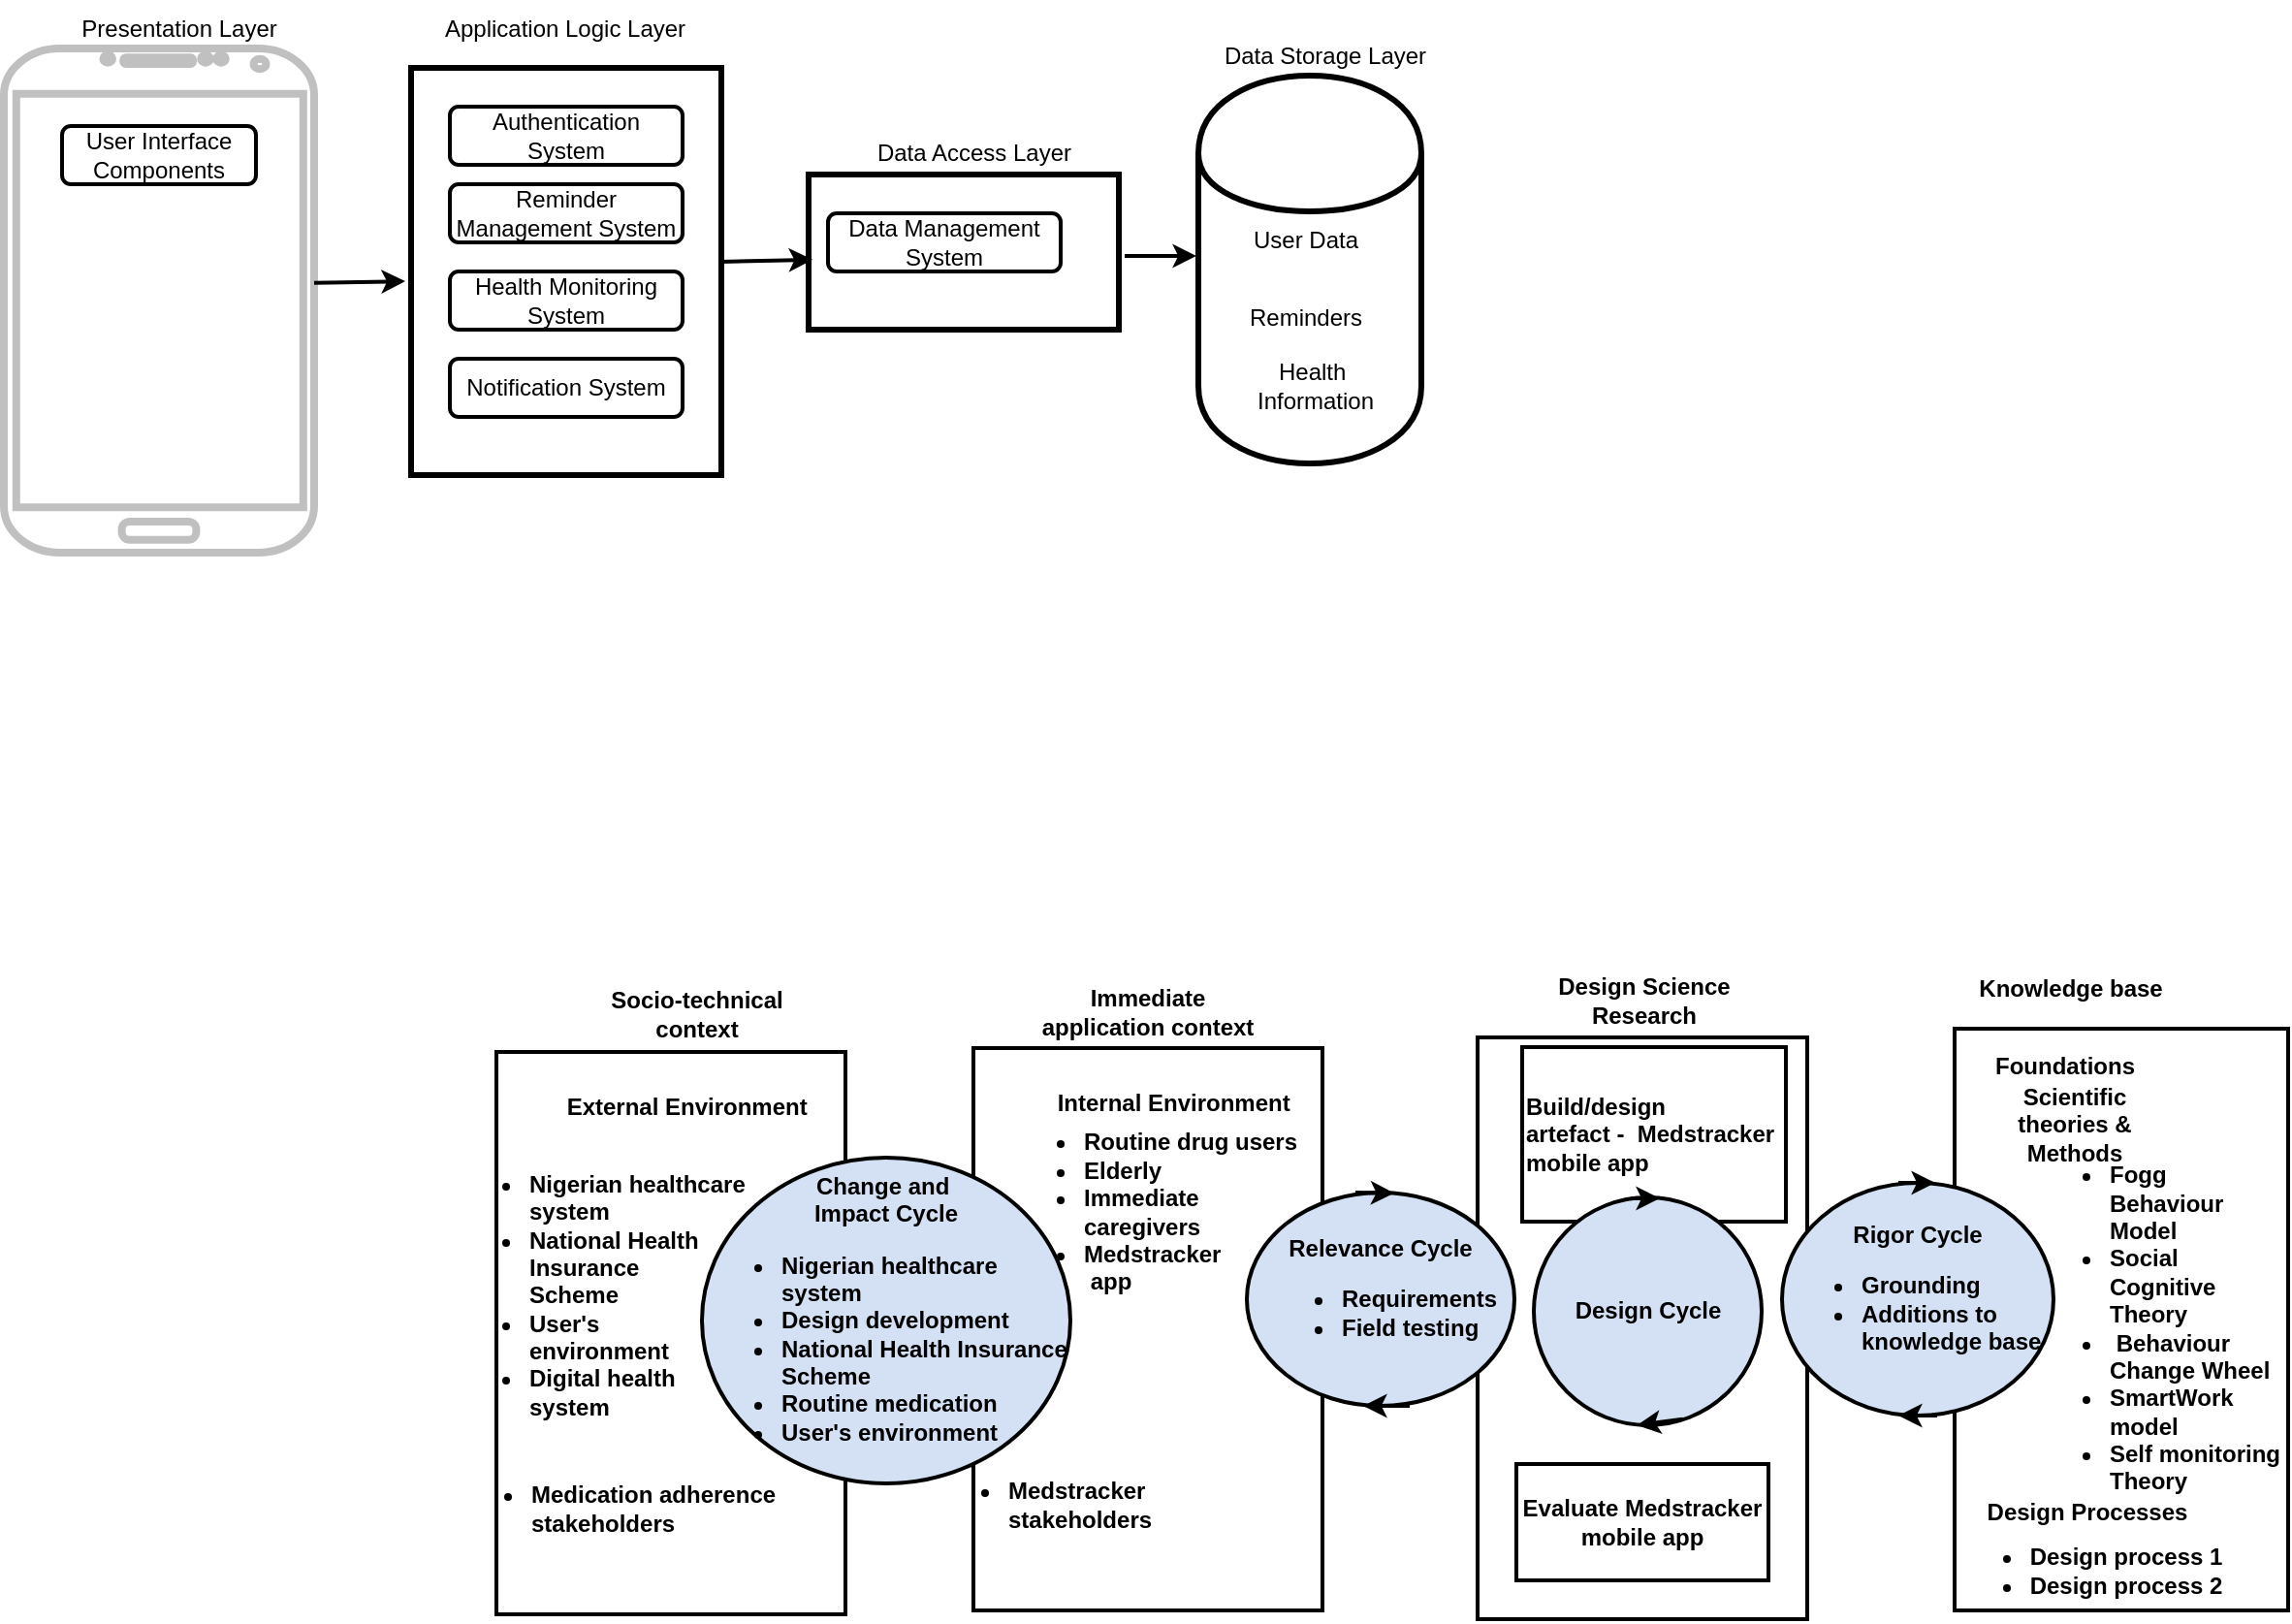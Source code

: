 <mxfile version="24.8.3">
  <diagram name="Page-1" id="1RSFyK-ghDekRqxU1ytw">
    <mxGraphModel dx="872" dy="469" grid="1" gridSize="10" guides="1" tooltips="1" connect="1" arrows="1" fold="1" page="1" pageScale="1" pageWidth="827" pageHeight="1169" math="0" shadow="0">
      <root>
        <mxCell id="0" />
        <mxCell id="1" parent="0" />
        <mxCell id="EIhTluIvStcYQ6RKQqzi-13" value="" style="verticalLabelPosition=bottom;verticalAlign=top;html=1;shadow=0;dashed=0;strokeWidth=4;shape=mxgraph.android.phone2;strokeColor=#c0c0c0;" vertex="1" parent="1">
          <mxGeometry x="50" y="120" width="160" height="260" as="geometry" />
        </mxCell>
        <mxCell id="EIhTluIvStcYQ6RKQqzi-22" value="" style="ellipse;whiteSpace=wrap;html=1;align=center;aspect=fixed;fillColor=none;strokeColor=none;resizable=0;perimeter=centerPerimeter;rotatable=0;allowArrows=0;points=[];outlineConnect=1;" vertex="1" parent="1">
          <mxGeometry x="475" y="235" width="10" height="10" as="geometry" />
        </mxCell>
        <mxCell id="EIhTluIvStcYQ6RKQqzi-24" value="" style="ellipse;whiteSpace=wrap;html=1;align=center;aspect=fixed;fillColor=none;strokeColor=none;resizable=0;perimeter=centerPerimeter;rotatable=0;allowArrows=0;points=[];outlineConnect=1;" vertex="1" parent="1">
          <mxGeometry x="505" y="215" width="10" height="10" as="geometry" />
        </mxCell>
        <mxCell id="EIhTluIvStcYQ6RKQqzi-28" value="User Interface Components" style="rounded=1;whiteSpace=wrap;html=1;strokeWidth=2;" vertex="1" parent="1">
          <mxGeometry x="80" y="160" width="100" height="30" as="geometry" />
        </mxCell>
        <mxCell id="EIhTluIvStcYQ6RKQqzi-31" value="" style="verticalLabelPosition=bottom;verticalAlign=top;html=1;shape=mxgraph.basic.rect;fillColor2=none;strokeWidth=3;size=20;indent=5;" vertex="1" parent="1">
          <mxGeometry x="260" y="130" width="160" height="210" as="geometry" />
        </mxCell>
        <mxCell id="EIhTluIvStcYQ6RKQqzi-33" value="Reminder Management System" style="rounded=1;whiteSpace=wrap;html=1;strokeWidth=2;" vertex="1" parent="1">
          <mxGeometry x="280" y="190" width="120" height="30" as="geometry" />
        </mxCell>
        <mxCell id="EIhTluIvStcYQ6RKQqzi-34" value="Authentication System" style="rounded=1;whiteSpace=wrap;html=1;strokeWidth=2;" vertex="1" parent="1">
          <mxGeometry x="280" y="150" width="120" height="30" as="geometry" />
        </mxCell>
        <mxCell id="EIhTluIvStcYQ6RKQqzi-35" value="Health Monitoring System&lt;span style=&quot;color: rgba(0, 0, 0, 0); font-family: monospace; font-size: 0px; text-align: start; text-wrap-mode: nowrap;&quot;&gt;%3CmxGraphModel%3E%3Croot%3E%3CmxCell%20id%3D%220%22%2F%3E%3CmxCell%20id%3D%221%22%20parent%3D%220%22%2F%3E%3CmxCell%20id%3D%222%22%20value%3D%22reminder%20management%22%20style%3D%22rounded%3D1%3BwhiteSpace%3Dwrap%3Bhtml%3D1%3B%22%20vertex%3D%221%22%20parent%3D%221%22%3E%3CmxGeometry%20x%3D%22280%22%20y%3D%22190%22%20width%3D%22120%22%20height%3D%2230%22%20as%3D%22geometry%22%2F%3E%3C%2FmxCell%3E%3C%2Froot%3E%3C%2FmxGraphModel%3E&lt;/span&gt;&lt;span style=&quot;color: rgba(0, 0, 0, 0); font-family: monospace; font-size: 0px; text-align: start; text-wrap-mode: nowrap;&quot;&gt;%3CmxGraphModel%3E%3Croot%3E%3CmxCell%20id%3D%220%22%2F%3E%3CmxCell%20id%3D%221%22%20parent%3D%220%22%2F%3E%3CmxCell%20id%3D%222%22%20value%3D%22reminder%20management%22%20style%3D%22rounded%3D1%3BwhiteSpace%3Dwrap%3Bhtml%3D1%3B%22%20vertex%3D%221%22%20parent%3D%221%22%3E%3CmxGeometry%20x%3D%22280%22%20y%3D%22190%22%20width%3D%22120%22%20height%3D%2230%22%20as%3D%22geometry%22%2F%3E%3C%2FmxCell%3E%3C%2Froot%3E%3C%2FmxGraphModel%3E S&amp;nbsp;&lt;/span&gt;" style="rounded=1;whiteSpace=wrap;html=1;strokeWidth=2;" vertex="1" parent="1">
          <mxGeometry x="280" y="235" width="120" height="30" as="geometry" />
        </mxCell>
        <mxCell id="EIhTluIvStcYQ6RKQqzi-36" value="Notification System" style="rounded=1;whiteSpace=wrap;html=1;strokeWidth=2;" vertex="1" parent="1">
          <mxGeometry x="280" y="280" width="120" height="30" as="geometry" />
        </mxCell>
        <mxCell id="EIhTluIvStcYQ6RKQqzi-37" value="" style="verticalLabelPosition=bottom;verticalAlign=top;html=1;shape=mxgraph.basic.rect;fillColor2=none;strokeWidth=3;size=20;indent=5;" vertex="1" parent="1">
          <mxGeometry x="465" y="185" width="160" height="80" as="geometry" />
        </mxCell>
        <mxCell id="EIhTluIvStcYQ6RKQqzi-39" value="Data Management System" style="rounded=1;whiteSpace=wrap;html=1;strokeWidth=2;" vertex="1" parent="1">
          <mxGeometry x="475" y="205" width="120" height="30" as="geometry" />
        </mxCell>
        <mxCell id="EIhTluIvStcYQ6RKQqzi-41" value="Data Storage Layer" style="text;html=1;align=center;verticalAlign=middle;resizable=0;points=[];autosize=1;strokeColor=none;fillColor=none;" vertex="1" parent="1">
          <mxGeometry x="666" y="109" width="130" height="30" as="geometry" />
        </mxCell>
        <mxCell id="EIhTluIvStcYQ6RKQqzi-47" value="Data Access Layer" style="text;html=1;align=center;verticalAlign=middle;resizable=0;points=[];autosize=1;strokeColor=none;fillColor=none;" vertex="1" parent="1">
          <mxGeometry x="490" y="159" width="120" height="30" as="geometry" />
        </mxCell>
        <mxCell id="EIhTluIvStcYQ6RKQqzi-48" value="Application Logic Layer" style="text;html=1;align=center;verticalAlign=middle;resizable=0;points=[];autosize=1;strokeColor=none;fillColor=none;" vertex="1" parent="1">
          <mxGeometry x="264" y="95" width="150" height="30" as="geometry" />
        </mxCell>
        <mxCell id="EIhTluIvStcYQ6RKQqzi-49" value="Presentation Layer" style="text;html=1;align=center;verticalAlign=middle;resizable=0;points=[];autosize=1;strokeColor=none;fillColor=none;" vertex="1" parent="1">
          <mxGeometry x="80" y="95" width="120" height="30" as="geometry" />
        </mxCell>
        <mxCell id="EIhTluIvStcYQ6RKQqzi-50" value="" style="endArrow=classic;html=1;rounded=0;exitX=1;exitY=0.465;exitDx=0;exitDy=0;exitPerimeter=0;strokeWidth=2;entryX=-0.019;entryY=0.524;entryDx=0;entryDy=0;entryPerimeter=0;" edge="1" parent="1" source="EIhTluIvStcYQ6RKQqzi-13" target="EIhTluIvStcYQ6RKQqzi-31">
          <mxGeometry width="50" height="50" relative="1" as="geometry">
            <mxPoint x="220" y="430" as="sourcePoint" />
            <mxPoint x="260" y="250" as="targetPoint" />
          </mxGeometry>
        </mxCell>
        <mxCell id="EIhTluIvStcYQ6RKQqzi-51" value="" style="endArrow=classic;html=1;rounded=0;exitX=0.994;exitY=0.476;exitDx=0;exitDy=0;exitPerimeter=0;entryX=0.013;entryY=0.536;entryDx=0;entryDy=0;entryPerimeter=0;strokeWidth=2;" edge="1" parent="1" source="EIhTluIvStcYQ6RKQqzi-31">
          <mxGeometry width="50" height="50" relative="1" as="geometry">
            <mxPoint x="420" y="221" as="sourcePoint" />
            <mxPoint x="467.08" y="228.88" as="targetPoint" />
          </mxGeometry>
        </mxCell>
        <mxCell id="EIhTluIvStcYQ6RKQqzi-52" value="" style="shape=cylinder;whiteSpace=wrap;html=1;boundedLbl=1;backgroundOutline=1;strokeWidth=3;" vertex="1" parent="1">
          <mxGeometry x="666" y="134" width="115" height="200" as="geometry" />
        </mxCell>
        <mxCell id="EIhTluIvStcYQ6RKQqzi-53" value="User Data" style="text;html=1;align=center;verticalAlign=middle;resizable=0;points=[];autosize=1;strokeColor=none;fillColor=none;" vertex="1" parent="1">
          <mxGeometry x="681" y="204" width="80" height="30" as="geometry" />
        </mxCell>
        <mxCell id="EIhTluIvStcYQ6RKQqzi-54" value="Reminders&lt;span style=&quot;color: rgba(0, 0, 0, 0); font-family: monospace; font-size: 0px; text-align: start;&quot;&gt;%3CmxGraphModel%3E%3Croot%3E%3CmxCell%20id%3D%220%22%2F%3E%3CmxCell%20id%3D%221%22%20parent%3D%220%22%2F%3E%3CmxCell%20id%3D%222%22%20value%3D%22User%20Data%22%20style%3D%22text%3Bhtml%3D1%3Balign%3Dcenter%3BverticalAlign%3Dmiddle%3Bresizable%3D0%3Bpoints%3D%5B%5D%3Bautosize%3D1%3BstrokeColor%3Dnone%3BfillColor%3Dnone%3B%22%20vertex%3D%221%22%20parent%3D%221%22%3E%3CmxGeometry%20x%3D%22685%22%20y%3D%22170%22%20width%3D%2280%22%20height%3D%2230%22%20as%3D%22geometry%22%2F%3E%3C%2FmxCell%3E%3C%2Froot%3E%3C%2FmxGraphModel%3E&lt;/span&gt;" style="text;html=1;align=center;verticalAlign=middle;resizable=0;points=[];autosize=1;strokeColor=none;fillColor=none;" vertex="1" parent="1">
          <mxGeometry x="681" y="244" width="80" height="30" as="geometry" />
        </mxCell>
        <mxCell id="EIhTluIvStcYQ6RKQqzi-55" value="Health&amp;nbsp;&lt;div&gt;Information&lt;/div&gt;" style="text;html=1;align=center;verticalAlign=middle;resizable=0;points=[];autosize=1;strokeColor=none;fillColor=none;" vertex="1" parent="1">
          <mxGeometry x="686" y="274" width="80" height="40" as="geometry" />
        </mxCell>
        <mxCell id="EIhTluIvStcYQ6RKQqzi-56" value="" style="endArrow=classic;html=1;rounded=0;entryX=0.013;entryY=0.536;entryDx=0;entryDy=0;entryPerimeter=0;strokeWidth=2;" edge="1" parent="1">
          <mxGeometry width="50" height="50" relative="1" as="geometry">
            <mxPoint x="628" y="227" as="sourcePoint" />
            <mxPoint x="665" y="227" as="targetPoint" />
          </mxGeometry>
        </mxCell>
        <mxCell id="EIhTluIvStcYQ6RKQqzi-57" value="" style="rounded=0;whiteSpace=wrap;html=1;strokeColor=#000000;strokeWidth=2;fontStyle=1" vertex="1" parent="1">
          <mxGeometry x="810" y="630" width="170" height="300" as="geometry" />
        </mxCell>
        <mxCell id="EIhTluIvStcYQ6RKQqzi-58" value="" style="rounded=0;whiteSpace=wrap;html=1;strokeColor=#000000;strokeWidth=2;align=left;fontStyle=1" vertex="1" parent="1">
          <mxGeometry x="550" y="635.5" width="180" height="290" as="geometry" />
        </mxCell>
        <mxCell id="EIhTluIvStcYQ6RKQqzi-59" value="Immediate application context" style="text;html=1;strokeColor=none;fillColor=none;align=center;verticalAlign=middle;whiteSpace=wrap;rounded=0;fontStyle=1;strokeWidth=2;" vertex="1" parent="1">
          <mxGeometry x="580" y="601.5" width="120" height="30" as="geometry" />
        </mxCell>
        <mxCell id="EIhTluIvStcYQ6RKQqzi-60" value="Build/design&lt;br&gt;artefact -&amp;nbsp; Medstracker mobile app" style="rounded=0;whiteSpace=wrap;html=1;strokeColor=#000000;strokeWidth=2;align=left;fontStyle=1" vertex="1" parent="1">
          <mxGeometry x="833" y="635" width="136" height="90" as="geometry" />
        </mxCell>
        <mxCell id="EIhTluIvStcYQ6RKQqzi-61" value="Evaluate Medstracker mobile app" style="rounded=0;whiteSpace=wrap;html=1;strokeColor=#000000;strokeWidth=2;fontStyle=1" vertex="1" parent="1">
          <mxGeometry x="830" y="850" width="130" height="60" as="geometry" />
        </mxCell>
        <mxCell id="EIhTluIvStcYQ6RKQqzi-62" value="Design Science Research" style="text;html=1;strokeColor=none;fillColor=none;align=center;verticalAlign=middle;whiteSpace=wrap;rounded=0;fontStyle=1;strokeWidth=2;" vertex="1" parent="1">
          <mxGeometry x="833" y="595.5" width="126" height="30" as="geometry" />
        </mxCell>
        <mxCell id="EIhTluIvStcYQ6RKQqzi-63" value="" style="rounded=0;whiteSpace=wrap;html=1;strokeColor=#000000;strokeWidth=2;align=left;fontStyle=1" vertex="1" parent="1">
          <mxGeometry x="1056" y="625.5" width="172" height="300" as="geometry" />
        </mxCell>
        <mxCell id="EIhTluIvStcYQ6RKQqzi-64" value="Knowledge base" style="text;html=1;strokeColor=none;fillColor=none;align=center;verticalAlign=middle;whiteSpace=wrap;rounded=0;fontStyle=1;strokeWidth=2;" vertex="1" parent="1">
          <mxGeometry x="1061" y="590" width="110" height="30" as="geometry" />
        </mxCell>
        <mxCell id="EIhTluIvStcYQ6RKQqzi-65" value="&lt;span&gt;Design Cycle&lt;/span&gt;" style="ellipse;whiteSpace=wrap;html=1;aspect=fixed;strokeColor=#000000;strokeWidth=2;fillColor=#D4E1F5;fontStyle=1" vertex="1" parent="1">
          <mxGeometry x="839" y="712.5" width="117.5" height="117.5" as="geometry" />
        </mxCell>
        <mxCell id="EIhTluIvStcYQ6RKQqzi-66" value="&lt;span style=&quot;text-align: left&quot;&gt;Internal Environment&amp;nbsp;&lt;br&gt;&lt;br&gt;&lt;/span&gt;" style="text;html=1;strokeColor=none;fillColor=none;align=center;verticalAlign=middle;whiteSpace=wrap;rounded=0;fontColor=#000000;fontStyle=1;strokeWidth=2;" vertex="1" parent="1">
          <mxGeometry x="550" y="660.5" width="210" height="20" as="geometry" />
        </mxCell>
        <mxCell id="EIhTluIvStcYQ6RKQqzi-67" value="&lt;ul&gt;&lt;li&gt;&lt;span style=&quot;&quot;&gt;Routine drug users&lt;/span&gt;&lt;/li&gt;&lt;li&gt;&lt;span style=&quot;&quot;&gt;Elderly&lt;/span&gt;&lt;/li&gt;&lt;li&gt;Immediate&amp;nbsp; &amp;nbsp; &amp;nbsp; &amp;nbsp; &amp;nbsp; &amp;nbsp; &amp;nbsp; &amp;nbsp; caregivers&amp;nbsp;&lt;/li&gt;&lt;li&gt;Medstracker&amp;nbsp; &amp;nbsp; &amp;nbsp; &amp;nbsp; &amp;nbsp; &amp;nbsp; &amp;nbsp; &amp;nbsp; &amp;nbsp; &amp;nbsp; &amp;nbsp;app&lt;/li&gt;&lt;/ul&gt;" style="text;html=1;strokeColor=none;fillColor=none;align=left;verticalAlign=middle;whiteSpace=wrap;rounded=0;fontColor=#000000;fontStyle=1;strokeWidth=2;" vertex="1" parent="1">
          <mxGeometry x="564.5" y="680" width="181" height="80" as="geometry" />
        </mxCell>
        <mxCell id="EIhTluIvStcYQ6RKQqzi-68" value="Foundations" style="text;html=1;strokeColor=none;fillColor=none;align=center;verticalAlign=middle;whiteSpace=wrap;rounded=0;fontColor=#000000;fontStyle=1;strokeWidth=2;" vertex="1" parent="1">
          <mxGeometry x="1083" y="630" width="60" height="30" as="geometry" />
        </mxCell>
        <mxCell id="EIhTluIvStcYQ6RKQqzi-69" value="&lt;ul&gt;&lt;li&gt;&lt;span&gt;Fogg Behaviour&amp;nbsp;&lt;/span&gt;&lt;span&gt; &lt;/span&gt;&lt;span&gt;Model&lt;/span&gt;&lt;/li&gt;&lt;li&gt;&lt;span&gt;Social Cognitive&amp;nbsp;&lt;/span&gt;&lt;span&gt; &lt;/span&gt;&lt;span&gt;Theory&lt;/span&gt;&lt;/li&gt;&lt;li&gt;&lt;span&gt;&amp;nbsp;&lt;/span&gt;&lt;span&gt;Behaviour&amp;nbsp;&lt;/span&gt;&lt;span&gt; &lt;/span&gt;&lt;span&gt;Change Wheel&lt;/span&gt;&lt;/li&gt;&lt;li&gt;&lt;span&gt;SmartWork model&lt;/span&gt;&lt;/li&gt;&lt;li&gt;&lt;span&gt;Self monitoring Theory&lt;/span&gt;&lt;/li&gt;&lt;/ul&gt;" style="text;html=1;strokeColor=none;fillColor=none;align=left;verticalAlign=middle;whiteSpace=wrap;rounded=0;fontColor=#000000;fontStyle=1;strokeWidth=2;" vertex="1" parent="1">
          <mxGeometry x="1094" y="692" width="130" height="175" as="geometry" />
        </mxCell>
        <mxCell id="EIhTluIvStcYQ6RKQqzi-70" value="Scientific theories &amp;amp; Methods" style="text;html=1;strokeColor=none;fillColor=none;align=center;verticalAlign=middle;whiteSpace=wrap;rounded=0;fontColor=#000000;fontStyle=1;strokeWidth=2;" vertex="1" parent="1">
          <mxGeometry x="1068" y="660" width="100" height="30" as="geometry" />
        </mxCell>
        <mxCell id="EIhTluIvStcYQ6RKQqzi-71" value="Design Processes" style="text;html=1;strokeColor=none;fillColor=none;align=center;verticalAlign=middle;whiteSpace=wrap;rounded=0;fontColor=#000000;fontStyle=1;strokeWidth=2;" vertex="1" parent="1">
          <mxGeometry x="1066" y="860" width="117" height="30" as="geometry" />
        </mxCell>
        <mxCell id="EIhTluIvStcYQ6RKQqzi-72" value="&lt;ul&gt;&lt;li style=&quot;text-align: left&quot;&gt;Design process 1&lt;/li&gt;&lt;li style=&quot;text-align: left&quot;&gt;Design process 2&lt;/li&gt;&lt;/ul&gt;" style="text;html=1;strokeColor=none;fillColor=none;align=center;verticalAlign=middle;whiteSpace=wrap;rounded=0;fontColor=#000000;fontStyle=1;strokeWidth=2;" vertex="1" parent="1">
          <mxGeometry x="1046" y="880" width="157" height="50" as="geometry" />
        </mxCell>
        <mxCell id="EIhTluIvStcYQ6RKQqzi-73" value="&lt;ul&gt;&lt;li&gt;Medstracker stakeholders&lt;/li&gt;&lt;/ul&gt;" style="text;html=1;strokeColor=none;fillColor=none;align=left;verticalAlign=middle;whiteSpace=wrap;rounded=0;fontColor=#000000;fontStyle=1;strokeWidth=2;" vertex="1" parent="1">
          <mxGeometry x="526" y="839.75" width="174" height="61.5" as="geometry" />
        </mxCell>
        <mxCell id="EIhTluIvStcYQ6RKQqzi-74" value="&lt;span&gt;Rigor Cycle&lt;br&gt;&lt;ul&gt;&lt;li style=&quot;text-align: left&quot;&gt;&lt;span&gt;Grounding&lt;/span&gt;&lt;/li&gt;&lt;li style=&quot;text-align: left&quot;&gt;Additions to knowledge base&lt;/li&gt;&lt;/ul&gt;&lt;/span&gt;" style="ellipse;whiteSpace=wrap;html=1;fontColor=#000000;strokeColor=#000000;strokeWidth=2;fillColor=#D4E1F5;fontStyle=1" vertex="1" parent="1">
          <mxGeometry x="967" y="705" width="140" height="120" as="geometry" />
        </mxCell>
        <mxCell id="EIhTluIvStcYQ6RKQqzi-75" value="&lt;span&gt;Relevance Cycle&lt;br&gt;&lt;ul&gt;&lt;li style=&quot;text-align: left&quot;&gt;&lt;font color=&quot;#000000&quot;&gt;&lt;span&gt;Requirements&lt;/span&gt;&lt;/font&gt;&lt;/li&gt;&lt;li style=&quot;text-align: left&quot;&gt;&lt;font color=&quot;#000000&quot;&gt;&lt;span&gt;Field testing&lt;/span&gt;&lt;/font&gt;&lt;/li&gt;&lt;/ul&gt;&lt;/span&gt;" style="ellipse;whiteSpace=wrap;html=1;fontColor=#000000;strokeColor=#000000;strokeWidth=2;fillColor=#D4E1F5;fontStyle=1" vertex="1" parent="1">
          <mxGeometry x="691" y="710" width="138" height="110" as="geometry" />
        </mxCell>
        <mxCell id="EIhTluIvStcYQ6RKQqzi-76" value="" style="endArrow=classic;html=1;rounded=0;fontColor=#000000;strokeColor=#000000;strokeWidth=2;entryX=0.5;entryY=1;entryDx=0;entryDy=0;fontStyle=1" edge="1" parent="1">
          <mxGeometry width="50" height="50" relative="1" as="geometry">
            <mxPoint x="775" y="820" as="sourcePoint" />
            <mxPoint x="751" y="820" as="targetPoint" />
          </mxGeometry>
        </mxCell>
        <mxCell id="EIhTluIvStcYQ6RKQqzi-77" value="" style="endArrow=classic;html=1;rounded=0;fontColor=#000000;strokeColor=#000000;strokeWidth=2;entryX=0.552;entryY=0.012;entryDx=0;entryDy=0;entryPerimeter=0;fontStyle=1" edge="1" parent="1">
          <mxGeometry width="50" height="50" relative="1" as="geometry">
            <mxPoint x="747" y="710" as="sourcePoint" />
            <mxPoint x="767.176" y="710.32" as="targetPoint" />
          </mxGeometry>
        </mxCell>
        <mxCell id="EIhTluIvStcYQ6RKQqzi-78" value="" style="endArrow=classic;html=1;rounded=0;fontColor=#000000;strokeColor=#000000;strokeWidth=2;fontStyle=1" edge="1" parent="1">
          <mxGeometry width="50" height="50" relative="1" as="geometry">
            <mxPoint x="889" y="713" as="sourcePoint" />
            <mxPoint x="904" y="713" as="targetPoint" />
          </mxGeometry>
        </mxCell>
        <mxCell id="EIhTluIvStcYQ6RKQqzi-79" value="" style="endArrow=classic;html=1;rounded=0;fontColor=#000000;strokeColor=#000000;strokeWidth=2;entryX=0.5;entryY=1;entryDx=0;entryDy=0;exitX=0.671;exitY=0.971;exitDx=0;exitDy=0;exitPerimeter=0;fontStyle=1" edge="1" parent="1">
          <mxGeometry width="50" height="50" relative="1" as="geometry">
            <mxPoint x="915.798" y="826.81" as="sourcePoint" />
            <mxPoint x="892.2" y="830" as="targetPoint" />
          </mxGeometry>
        </mxCell>
        <mxCell id="EIhTluIvStcYQ6RKQqzi-80" value="" style="endArrow=classic;html=1;rounded=0;fontColor=#000000;strokeColor=#000000;strokeWidth=2;entryX=0.552;entryY=0.012;entryDx=0;entryDy=0;entryPerimeter=0;fontStyle=1" edge="1" parent="1">
          <mxGeometry width="50" height="50" relative="1" as="geometry">
            <mxPoint x="1027" y="705" as="sourcePoint" />
            <mxPoint x="1045.996" y="705" as="targetPoint" />
          </mxGeometry>
        </mxCell>
        <mxCell id="EIhTluIvStcYQ6RKQqzi-81" value="" style="endArrow=classic;html=1;rounded=0;fontColor=#000000;strokeColor=#000000;strokeWidth=2;entryX=0.5;entryY=1;entryDx=0;entryDy=0;fontStyle=1" edge="1" parent="1">
          <mxGeometry width="50" height="50" relative="1" as="geometry">
            <mxPoint x="1047" y="825" as="sourcePoint" />
            <mxPoint x="1027" y="825" as="targetPoint" />
          </mxGeometry>
        </mxCell>
        <mxCell id="EIhTluIvStcYQ6RKQqzi-82" value="" style="rounded=0;whiteSpace=wrap;html=1;strokeColor=#000000;strokeWidth=2;align=left;fontStyle=1" vertex="1" parent="1">
          <mxGeometry x="304" y="637.5" width="180" height="290" as="geometry" />
        </mxCell>
        <mxCell id="EIhTluIvStcYQ6RKQqzi-83" value="Socio-technical context" style="text;html=1;strokeColor=none;fillColor=none;align=center;verticalAlign=middle;whiteSpace=wrap;rounded=0;fontStyle=1;strokeWidth=2;" vertex="1" parent="1">
          <mxGeometry x="355" y="602.5" width="105" height="30" as="geometry" />
        </mxCell>
        <mxCell id="EIhTluIvStcYQ6RKQqzi-84" value="&lt;ul&gt;&lt;li&gt;Nigerian healthcare system&lt;/li&gt;&lt;li&gt;National Health Insurance&amp;nbsp; &amp;nbsp; &amp;nbsp; &amp;nbsp; &amp;nbsp; &amp;nbsp; &amp;nbsp; &amp;nbsp; &amp;nbsp; &amp;nbsp; &amp;nbsp; &amp;nbsp; Scheme&lt;/li&gt;&lt;li&gt;User&#39;s&amp;nbsp; &amp;nbsp; &amp;nbsp; &amp;nbsp; &amp;nbsp; &amp;nbsp; &amp;nbsp; &amp;nbsp; &amp;nbsp; &amp;nbsp; &amp;nbsp; environment&lt;/li&gt;&lt;li&gt;Digital health&amp;nbsp; &amp;nbsp; &amp;nbsp; &amp;nbsp; &amp;nbsp; system&lt;/li&gt;&lt;/ul&gt;" style="text;html=1;strokeColor=none;fillColor=none;align=left;verticalAlign=middle;whiteSpace=wrap;rounded=0;fontColor=#000000;fontStyle=1;strokeWidth=2;" vertex="1" parent="1">
          <mxGeometry x="279" y="722.5" width="181" height="80" as="geometry" />
        </mxCell>
        <mxCell id="EIhTluIvStcYQ6RKQqzi-85" value="&lt;ul&gt;&lt;li&gt;Medication adherence stakeholders&lt;/li&gt;&lt;/ul&gt;" style="text;html=1;strokeColor=none;fillColor=none;align=left;verticalAlign=middle;whiteSpace=wrap;rounded=0;fontColor=#000000;fontStyle=1;strokeWidth=2;" vertex="1" parent="1">
          <mxGeometry x="280" y="841.75" width="174" height="61.5" as="geometry" />
        </mxCell>
        <mxCell id="EIhTluIvStcYQ6RKQqzi-87" value="&lt;span style=&quot;text-align: left&quot;&gt;External Environment&amp;nbsp;&lt;br&gt;&lt;br&gt;&lt;/span&gt;" style="text;html=1;strokeColor=none;fillColor=none;align=center;verticalAlign=middle;whiteSpace=wrap;rounded=0;fontColor=#000000;fontStyle=1;strokeWidth=2;" vertex="1" parent="1">
          <mxGeometry x="299" y="662.5" width="210" height="20" as="geometry" />
        </mxCell>
        <mxCell id="EIhTluIvStcYQ6RKQqzi-88" value="&lt;span&gt;Change and&amp;nbsp;&lt;/span&gt;&lt;div&gt;&lt;span&gt;Impact Cycle&lt;br&gt;&lt;ul&gt;&lt;li style=&quot;text-align: left&quot;&gt;Nigerian healthcare system&lt;/li&gt;&lt;li style=&quot;text-align: left&quot;&gt;Design development&lt;/li&gt;&lt;li style=&quot;text-align: left&quot;&gt;National Health Insurance Scheme&lt;/li&gt;&lt;li style=&quot;text-align: left&quot;&gt;Routine medication&lt;/li&gt;&lt;li style=&quot;text-align: left&quot;&gt;User&#39;s environment&lt;/li&gt;&lt;/ul&gt;&lt;/span&gt;&lt;/div&gt;" style="ellipse;whiteSpace=wrap;html=1;fontColor=#000000;strokeColor=#000000;strokeWidth=2;fillColor=#D4E1F5;fontStyle=1" vertex="1" parent="1">
          <mxGeometry x="410" y="692" width="190" height="168" as="geometry" />
        </mxCell>
      </root>
    </mxGraphModel>
  </diagram>
</mxfile>
